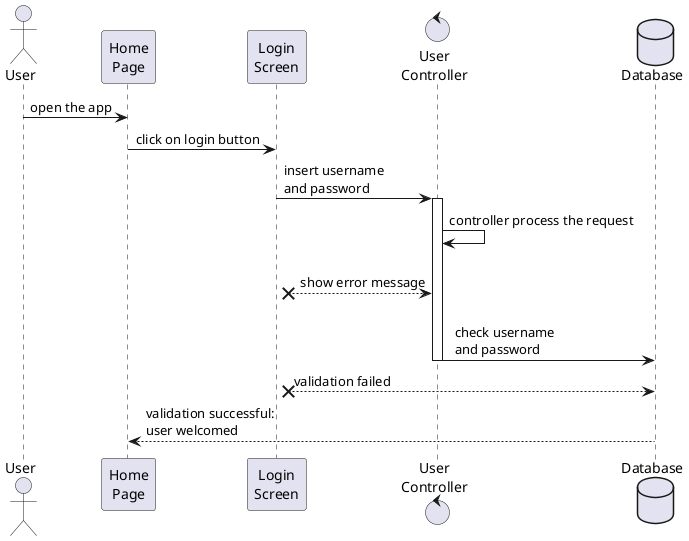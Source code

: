 @startuml Login Sequence Diagram

actor User
participant "Home\nPage" as HomePage
participant "Login\nScreen" as LoginScreen
control "User\nController" as UserController
database Database

User -> HomePage : open the app
HomePage -> LoginScreen : click on login button
LoginScreen -> UserController : insert username \nand password

activate UserController
UserController -> UserController: controller process the request
LoginScreen x-- UserController: \n  show error message
UserController -> Database : \n   check username\n   and password
deactivate UserController

LoginScreen x-- Database: validation failed 
HomePage <-- Database : validation successful:\nuser welcomed
@enduml
